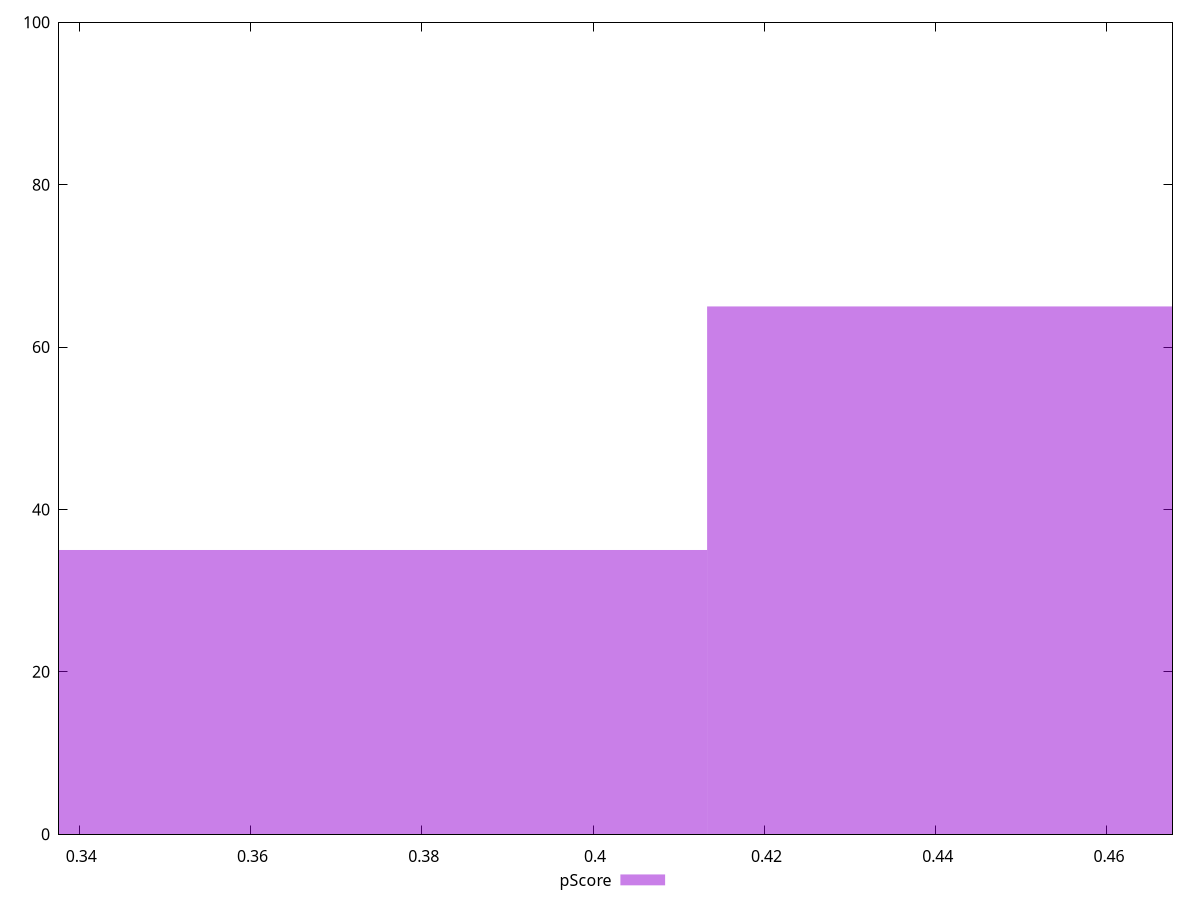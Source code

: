 reset

$pScore <<EOF
0.45923681774569464 65
0.3673894541965557 35
EOF

set key outside below
set boxwidth 0.09184736354913893
set xrange [0.3376470588235294:0.4676470588235294]
set yrange [0:100]
set trange [0:100]
set style fill transparent solid 0.5 noborder
set terminal svg size 640, 490 enhanced background rgb 'white'
set output "report/report_00029_2021-02-24T13-36-40.390Z/uses-rel-preload/samples/music/pScore/histogram.svg"

plot $pScore title "pScore" with boxes

reset
